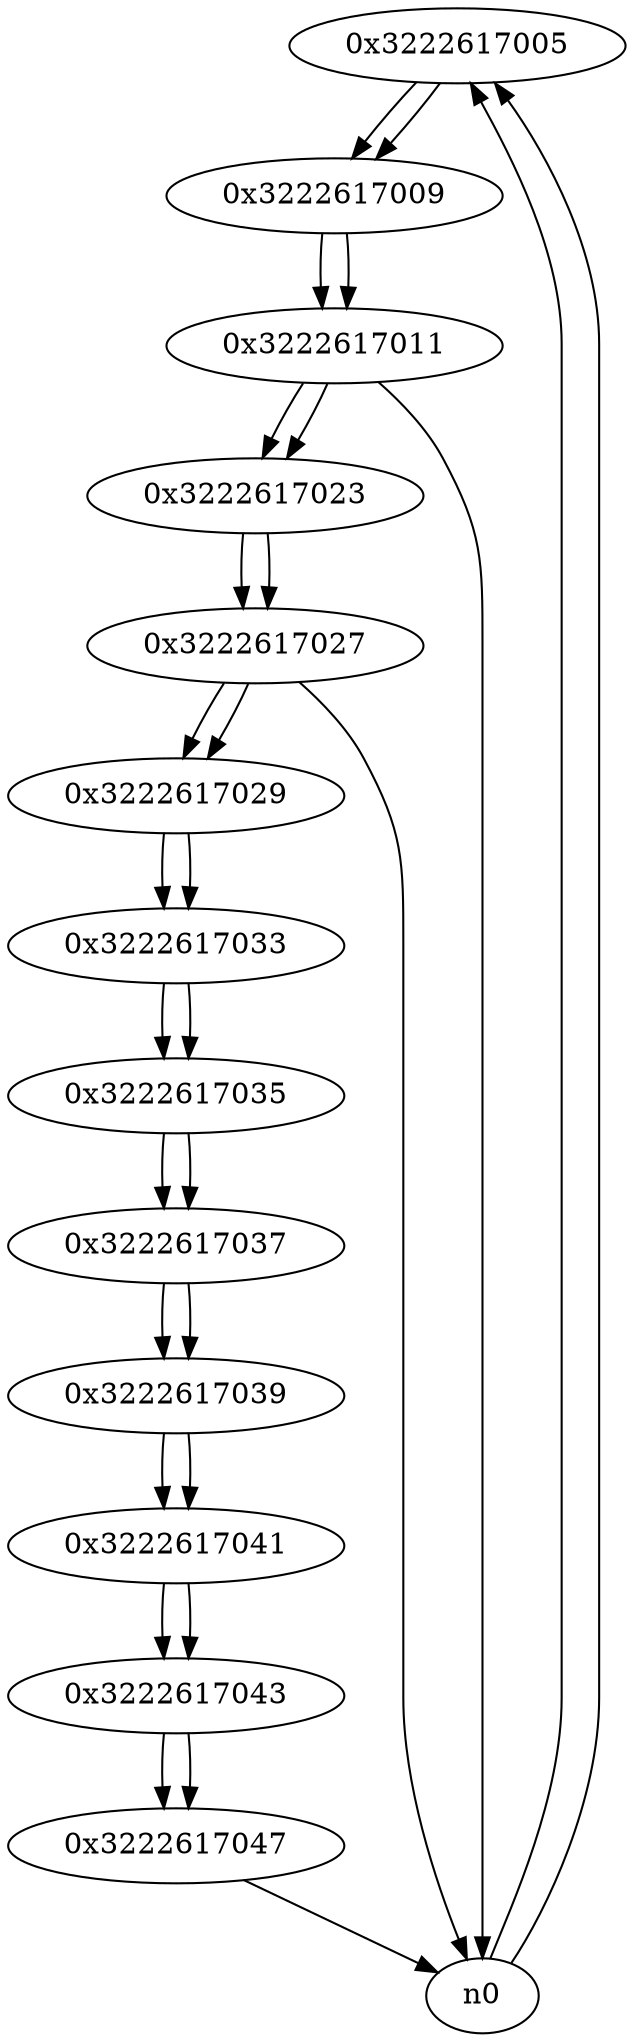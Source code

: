 digraph G{
/* nodes */
  n1 [label="0x3222617005"]
  n2 [label="0x3222617009"]
  n3 [label="0x3222617011"]
  n4 [label="0x3222617023"]
  n5 [label="0x3222617027"]
  n6 [label="0x3222617029"]
  n7 [label="0x3222617033"]
  n8 [label="0x3222617035"]
  n9 [label="0x3222617037"]
  n10 [label="0x3222617039"]
  n11 [label="0x3222617041"]
  n12 [label="0x3222617043"]
  n13 [label="0x3222617047"]
/* edges */
n1 -> n2;
n0 -> n1;
n0 -> n1;
n2 -> n3;
n1 -> n2;
n3 -> n4;
n3 -> n0;
n2 -> n3;
n4 -> n5;
n3 -> n4;
n5 -> n6;
n5 -> n0;
n4 -> n5;
n6 -> n7;
n5 -> n6;
n7 -> n8;
n6 -> n7;
n8 -> n9;
n7 -> n8;
n9 -> n10;
n8 -> n9;
n10 -> n11;
n9 -> n10;
n11 -> n12;
n10 -> n11;
n12 -> n13;
n11 -> n12;
n13 -> n0;
n12 -> n13;
}
